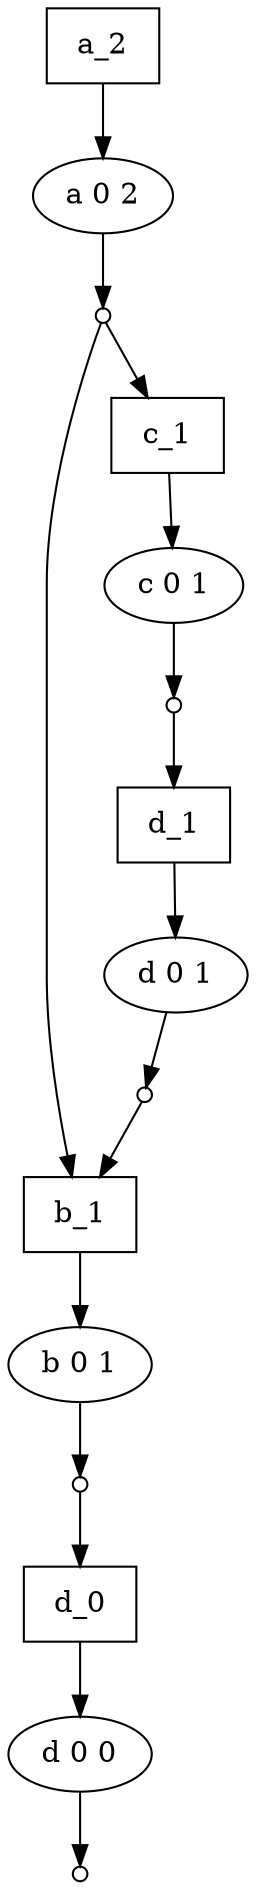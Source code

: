 digraph { 
a_2[shape=box];
a_2 -> O_a_0_2;

b_1[shape=box];
b_1 -> O_b_0_1;

c_1[shape=box];
c_1 -> O_c_0_1;

d_0[shape=box];
d_0 -> O_d_0_0;

d_1[shape=box];
d_1 -> O_d_0_1;
O_a_0_2[label="a 0 2"];
pintsol1[label="",shape=circle,fixedsize=true,width=0.1,height=0.1];
O_a_0_2 -> pintsol1;
pintsol1 -> b_1;
pintsol1 -> c_1;

O_b_0_1[label="b 0 1"];
pintsol2[label="",shape=circle,fixedsize=true,width=0.1,height=0.1];
O_b_0_1 -> pintsol2;
pintsol2 -> d_0;

O_c_0_1[label="c 0 1"];
pintsol3[label="",shape=circle,fixedsize=true,width=0.1,height=0.1];
O_c_0_1 -> pintsol3;
pintsol3 -> d_1;

O_d_0_0[label="d 0 0"];
pintsol4[label="",shape=circle,fixedsize=true,width=0.1,height=0.1];
O_d_0_0 -> pintsol4;


O_d_0_1[label="d 0 1"];
pintsol5[label="",shape=circle,fixedsize=true,width=0.1,height=0.1];
O_d_0_1 -> pintsol5;
pintsol5 -> b_1;
}
